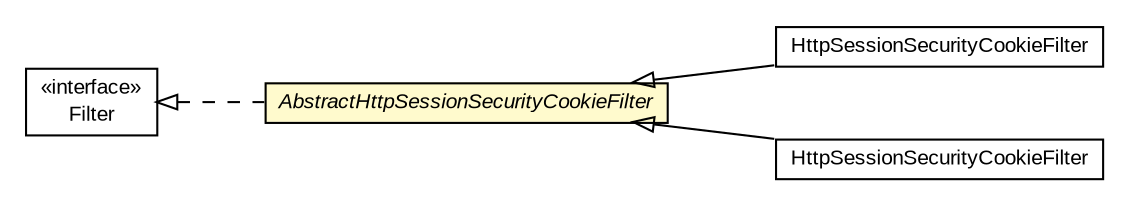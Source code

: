 #!/usr/local/bin/dot
#
# Class diagram 
# Generated by UMLGraph version R5_6-24-gf6e263 (http://www.umlgraph.org/)
#

digraph G {
	edge [fontname="arial",fontsize=10,labelfontname="arial",labelfontsize=10];
	node [fontname="arial",fontsize=10,shape=plaintext];
	nodesep=0.25;
	ranksep=0.5;
	rankdir=LR;
	// com.gwtplatform.dispatch.rpc.server.AbstractHttpSessionSecurityCookieFilter
	c95932 [label=<<table title="com.gwtplatform.dispatch.rpc.server.AbstractHttpSessionSecurityCookieFilter" border="0" cellborder="1" cellspacing="0" cellpadding="2" port="p" bgcolor="lemonChiffon" href="./AbstractHttpSessionSecurityCookieFilter.html">
		<tr><td><table border="0" cellspacing="0" cellpadding="1">
<tr><td align="center" balign="center"><font face="arial italic"> AbstractHttpSessionSecurityCookieFilter </font></td></tr>
		</table></td></tr>
		</table>>, URL="./AbstractHttpSessionSecurityCookieFilter.html", fontname="arial", fontcolor="black", fontsize=10.0];
	// com.gwtplatform.dispatch.rpc.server.guice.HttpSessionSecurityCookieFilter
	c96213 [label=<<table title="com.gwtplatform.dispatch.rpc.server.guice.HttpSessionSecurityCookieFilter" border="0" cellborder="1" cellspacing="0" cellpadding="2" port="p" href="./guice/HttpSessionSecurityCookieFilter.html">
		<tr><td><table border="0" cellspacing="0" cellpadding="1">
<tr><td align="center" balign="center"> HttpSessionSecurityCookieFilter </td></tr>
		</table></td></tr>
		</table>>, URL="./guice/HttpSessionSecurityCookieFilter.html", fontname="arial", fontcolor="black", fontsize=10.0];
	// com.gwtplatform.dispatch.rpc.server.spring.HttpSessionSecurityCookieFilter
	c96246 [label=<<table title="com.gwtplatform.dispatch.rpc.server.spring.HttpSessionSecurityCookieFilter" border="0" cellborder="1" cellspacing="0" cellpadding="2" port="p" href="./spring/HttpSessionSecurityCookieFilter.html">
		<tr><td><table border="0" cellspacing="0" cellpadding="1">
<tr><td align="center" balign="center"> HttpSessionSecurityCookieFilter </td></tr>
		</table></td></tr>
		</table>>, URL="./spring/HttpSessionSecurityCookieFilter.html", fontname="arial", fontcolor="black", fontsize=10.0];
	//com.gwtplatform.dispatch.rpc.server.AbstractHttpSessionSecurityCookieFilter implements javax.servlet.Filter
	c96557:p -> c95932:p [dir=back,arrowtail=empty,style=dashed];
	//com.gwtplatform.dispatch.rpc.server.guice.HttpSessionSecurityCookieFilter extends com.gwtplatform.dispatch.rpc.server.AbstractHttpSessionSecurityCookieFilter
	c95932:p -> c96213:p [dir=back,arrowtail=empty];
	//com.gwtplatform.dispatch.rpc.server.spring.HttpSessionSecurityCookieFilter extends com.gwtplatform.dispatch.rpc.server.AbstractHttpSessionSecurityCookieFilter
	c95932:p -> c96246:p [dir=back,arrowtail=empty];
	// javax.servlet.Filter
	c96557 [label=<<table title="javax.servlet.Filter" border="0" cellborder="1" cellspacing="0" cellpadding="2" port="p">
		<tr><td><table border="0" cellspacing="0" cellpadding="1">
<tr><td align="center" balign="center"> &#171;interface&#187; </td></tr>
<tr><td align="center" balign="center"> Filter </td></tr>
		</table></td></tr>
		</table>>, URL="null", fontname="arial", fontcolor="black", fontsize=10.0];
}

